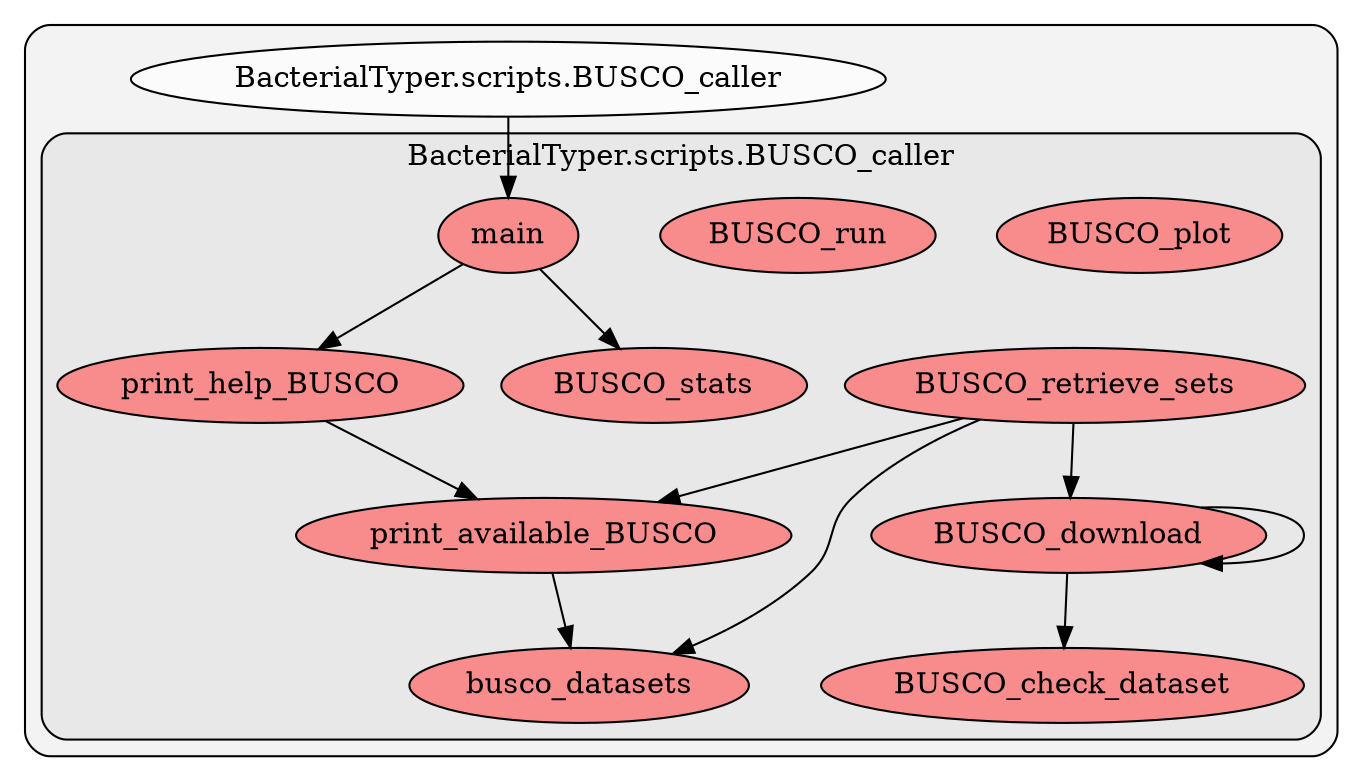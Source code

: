digraph G {
    graph [rankdir=TB, clusterrank="local"];
    subgraph cluster_G {

        graph [style="filled,rounded",fillcolor="#80808018", label=""];
        BacterialTyper__scripts__BUSCO_caller [label="BacterialTyper.scripts.BUSCO_caller", style="filled", fillcolor="#ffffffb2", fontcolor="#000000", group="0"];
        subgraph cluster_BacterialTyper__scripts__BUSCO_caller {

            graph [style="filled,rounded",fillcolor="#80808018", label="BacterialTyper.scripts.BUSCO_caller"];
            BacterialTyper__scripts__BUSCO_caller__BUSCO_check_dataset [label="BUSCO_check_dataset", style="filled", fillcolor="#ff6565b2", fontcolor="#000000", group="0"];
        }
        subgraph cluster_BacterialTyper__scripts__BUSCO_caller {

            graph [style="filled,rounded",fillcolor="#80808018", label="BacterialTyper.scripts.BUSCO_caller"];
            BacterialTyper__scripts__BUSCO_caller__BUSCO_download [label="BUSCO_download", style="filled", fillcolor="#ff6565b2", fontcolor="#000000", group="0"];
        }
        subgraph cluster_BacterialTyper__scripts__BUSCO_caller {

            graph [style="filled,rounded",fillcolor="#80808018", label="BacterialTyper.scripts.BUSCO_caller"];
            BacterialTyper__scripts__BUSCO_caller__BUSCO_plot [label="BUSCO_plot", style="filled", fillcolor="#ff6565b2", fontcolor="#000000", group="0"];
        }
        subgraph cluster_BacterialTyper__scripts__BUSCO_caller {

            graph [style="filled,rounded",fillcolor="#80808018", label="BacterialTyper.scripts.BUSCO_caller"];
            BacterialTyper__scripts__BUSCO_caller__BUSCO_retrieve_sets [label="BUSCO_retrieve_sets", style="filled", fillcolor="#ff6565b2", fontcolor="#000000", group="0"];
        }
        subgraph cluster_BacterialTyper__scripts__BUSCO_caller {

            graph [style="filled,rounded",fillcolor="#80808018", label="BacterialTyper.scripts.BUSCO_caller"];
            BacterialTyper__scripts__BUSCO_caller__BUSCO_run [label="BUSCO_run", style="filled", fillcolor="#ff6565b2", fontcolor="#000000", group="0"];
        }
        subgraph cluster_BacterialTyper__scripts__BUSCO_caller {

            graph [style="filled,rounded",fillcolor="#80808018", label="BacterialTyper.scripts.BUSCO_caller"];
            BacterialTyper__scripts__BUSCO_caller__BUSCO_stats [label="BUSCO_stats", style="filled", fillcolor="#ff6565b2", fontcolor="#000000", group="0"];
        }
        subgraph cluster_BacterialTyper__scripts__BUSCO_caller {

            graph [style="filled,rounded",fillcolor="#80808018", label="BacterialTyper.scripts.BUSCO_caller"];
            BacterialTyper__scripts__BUSCO_caller__busco_datasets [label="busco_datasets", style="filled", fillcolor="#ff6565b2", fontcolor="#000000", group="0"];
        }
        subgraph cluster_BacterialTyper__scripts__BUSCO_caller {

            graph [style="filled,rounded",fillcolor="#80808018", label="BacterialTyper.scripts.BUSCO_caller"];
            BacterialTyper__scripts__BUSCO_caller__main [label="main", style="filled", fillcolor="#ff6565b2", fontcolor="#000000", group="0"];
        }
        subgraph cluster_BacterialTyper__scripts__BUSCO_caller {

            graph [style="filled,rounded",fillcolor="#80808018", label="BacterialTyper.scripts.BUSCO_caller"];
            BacterialTyper__scripts__BUSCO_caller__print_available_BUSCO [label="print_available_BUSCO", style="filled", fillcolor="#ff6565b2", fontcolor="#000000", group="0"];
        }
        subgraph cluster_BacterialTyper__scripts__BUSCO_caller {

            graph [style="filled,rounded",fillcolor="#80808018", label="BacterialTyper.scripts.BUSCO_caller"];
            BacterialTyper__scripts__BUSCO_caller__print_help_BUSCO [label="print_help_BUSCO", style="filled", fillcolor="#ff6565b2", fontcolor="#000000", group="0"];
        }
    }
        BacterialTyper__scripts__BUSCO_caller -> BacterialTyper__scripts__BUSCO_caller__main [style="solid", color="#000000"];
        BacterialTyper__scripts__BUSCO_caller__print_help_BUSCO -> BacterialTyper__scripts__BUSCO_caller__print_available_BUSCO [style="solid", color="#000000"];
        BacterialTyper__scripts__BUSCO_caller__print_available_BUSCO -> BacterialTyper__scripts__BUSCO_caller__busco_datasets [style="solid", color="#000000"];
        BacterialTyper__scripts__BUSCO_caller__BUSCO_download -> BacterialTyper__scripts__BUSCO_caller__BUSCO_download [style="solid", color="#000000"];
        BacterialTyper__scripts__BUSCO_caller__BUSCO_download -> BacterialTyper__scripts__BUSCO_caller__BUSCO_check_dataset [style="solid", color="#000000"];
        BacterialTyper__scripts__BUSCO_caller__BUSCO_retrieve_sets -> BacterialTyper__scripts__BUSCO_caller__print_available_BUSCO [style="solid", color="#000000"];
        BacterialTyper__scripts__BUSCO_caller__BUSCO_retrieve_sets -> BacterialTyper__scripts__BUSCO_caller__BUSCO_download [style="solid", color="#000000"];
        BacterialTyper__scripts__BUSCO_caller__BUSCO_retrieve_sets -> BacterialTyper__scripts__BUSCO_caller__busco_datasets [style="solid", color="#000000"];
        BacterialTyper__scripts__BUSCO_caller__main -> BacterialTyper__scripts__BUSCO_caller__print_help_BUSCO [style="solid", color="#000000"];
        BacterialTyper__scripts__BUSCO_caller__main -> BacterialTyper__scripts__BUSCO_caller__BUSCO_stats [style="solid", color="#000000"];
    }
